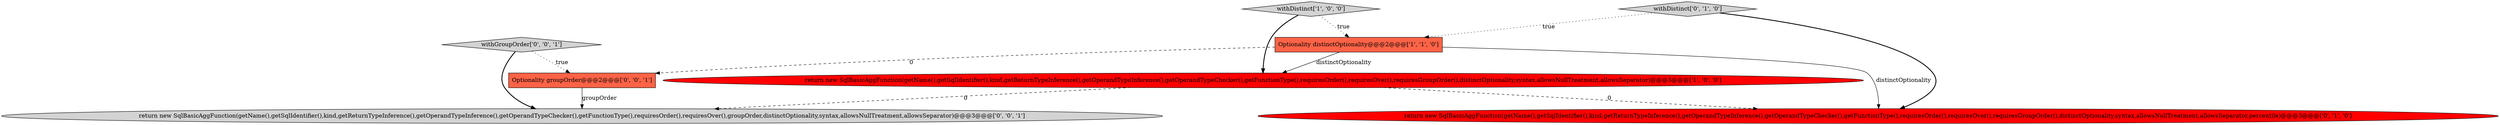 digraph {
6 [style = filled, label = "Optionality groupOrder@@@2@@@['0', '0', '1']", fillcolor = tomato, shape = box image = "AAA0AAABBB3BBB"];
3 [style = filled, label = "withDistinct['0', '1', '0']", fillcolor = lightgray, shape = diamond image = "AAA0AAABBB2BBB"];
4 [style = filled, label = "return new SqlBasicAggFunction(getName(),getSqlIdentifier(),kind,getReturnTypeInference(),getOperandTypeInference(),getOperandTypeChecker(),getFunctionType(),requiresOrder(),requiresOver(),requiresGroupOrder(),distinctOptionality,syntax,allowsNullTreatment,allowsSeparator,percentile)@@@3@@@['0', '1', '0']", fillcolor = red, shape = ellipse image = "AAA1AAABBB2BBB"];
2 [style = filled, label = "Optionality distinctOptionality@@@2@@@['1', '1', '0']", fillcolor = tomato, shape = box image = "AAA0AAABBB1BBB"];
7 [style = filled, label = "withGroupOrder['0', '0', '1']", fillcolor = lightgray, shape = diamond image = "AAA0AAABBB3BBB"];
0 [style = filled, label = "withDistinct['1', '0', '0']", fillcolor = lightgray, shape = diamond image = "AAA0AAABBB1BBB"];
1 [style = filled, label = "return new SqlBasicAggFunction(getName(),getSqlIdentifier(),kind,getReturnTypeInference(),getOperandTypeInference(),getOperandTypeChecker(),getFunctionType(),requiresOrder(),requiresOver(),requiresGroupOrder(),distinctOptionality,syntax,allowsNullTreatment,allowsSeparator)@@@3@@@['1', '0', '0']", fillcolor = red, shape = ellipse image = "AAA1AAABBB1BBB"];
5 [style = filled, label = "return new SqlBasicAggFunction(getName(),getSqlIdentifier(),kind,getReturnTypeInference(),getOperandTypeInference(),getOperandTypeChecker(),getFunctionType(),requiresOrder(),requiresOver(),groupOrder,distinctOptionality,syntax,allowsNullTreatment,allowsSeparator)@@@3@@@['0', '0', '1']", fillcolor = lightgray, shape = ellipse image = "AAA0AAABBB3BBB"];
2->1 [style = solid, label="distinctOptionality"];
1->4 [style = dashed, label="0"];
7->6 [style = dotted, label="true"];
7->5 [style = bold, label=""];
0->2 [style = dotted, label="true"];
1->5 [style = dashed, label="0"];
6->5 [style = solid, label="groupOrder"];
2->4 [style = solid, label="distinctOptionality"];
3->4 [style = bold, label=""];
0->1 [style = bold, label=""];
3->2 [style = dotted, label="true"];
2->6 [style = dashed, label="0"];
}
